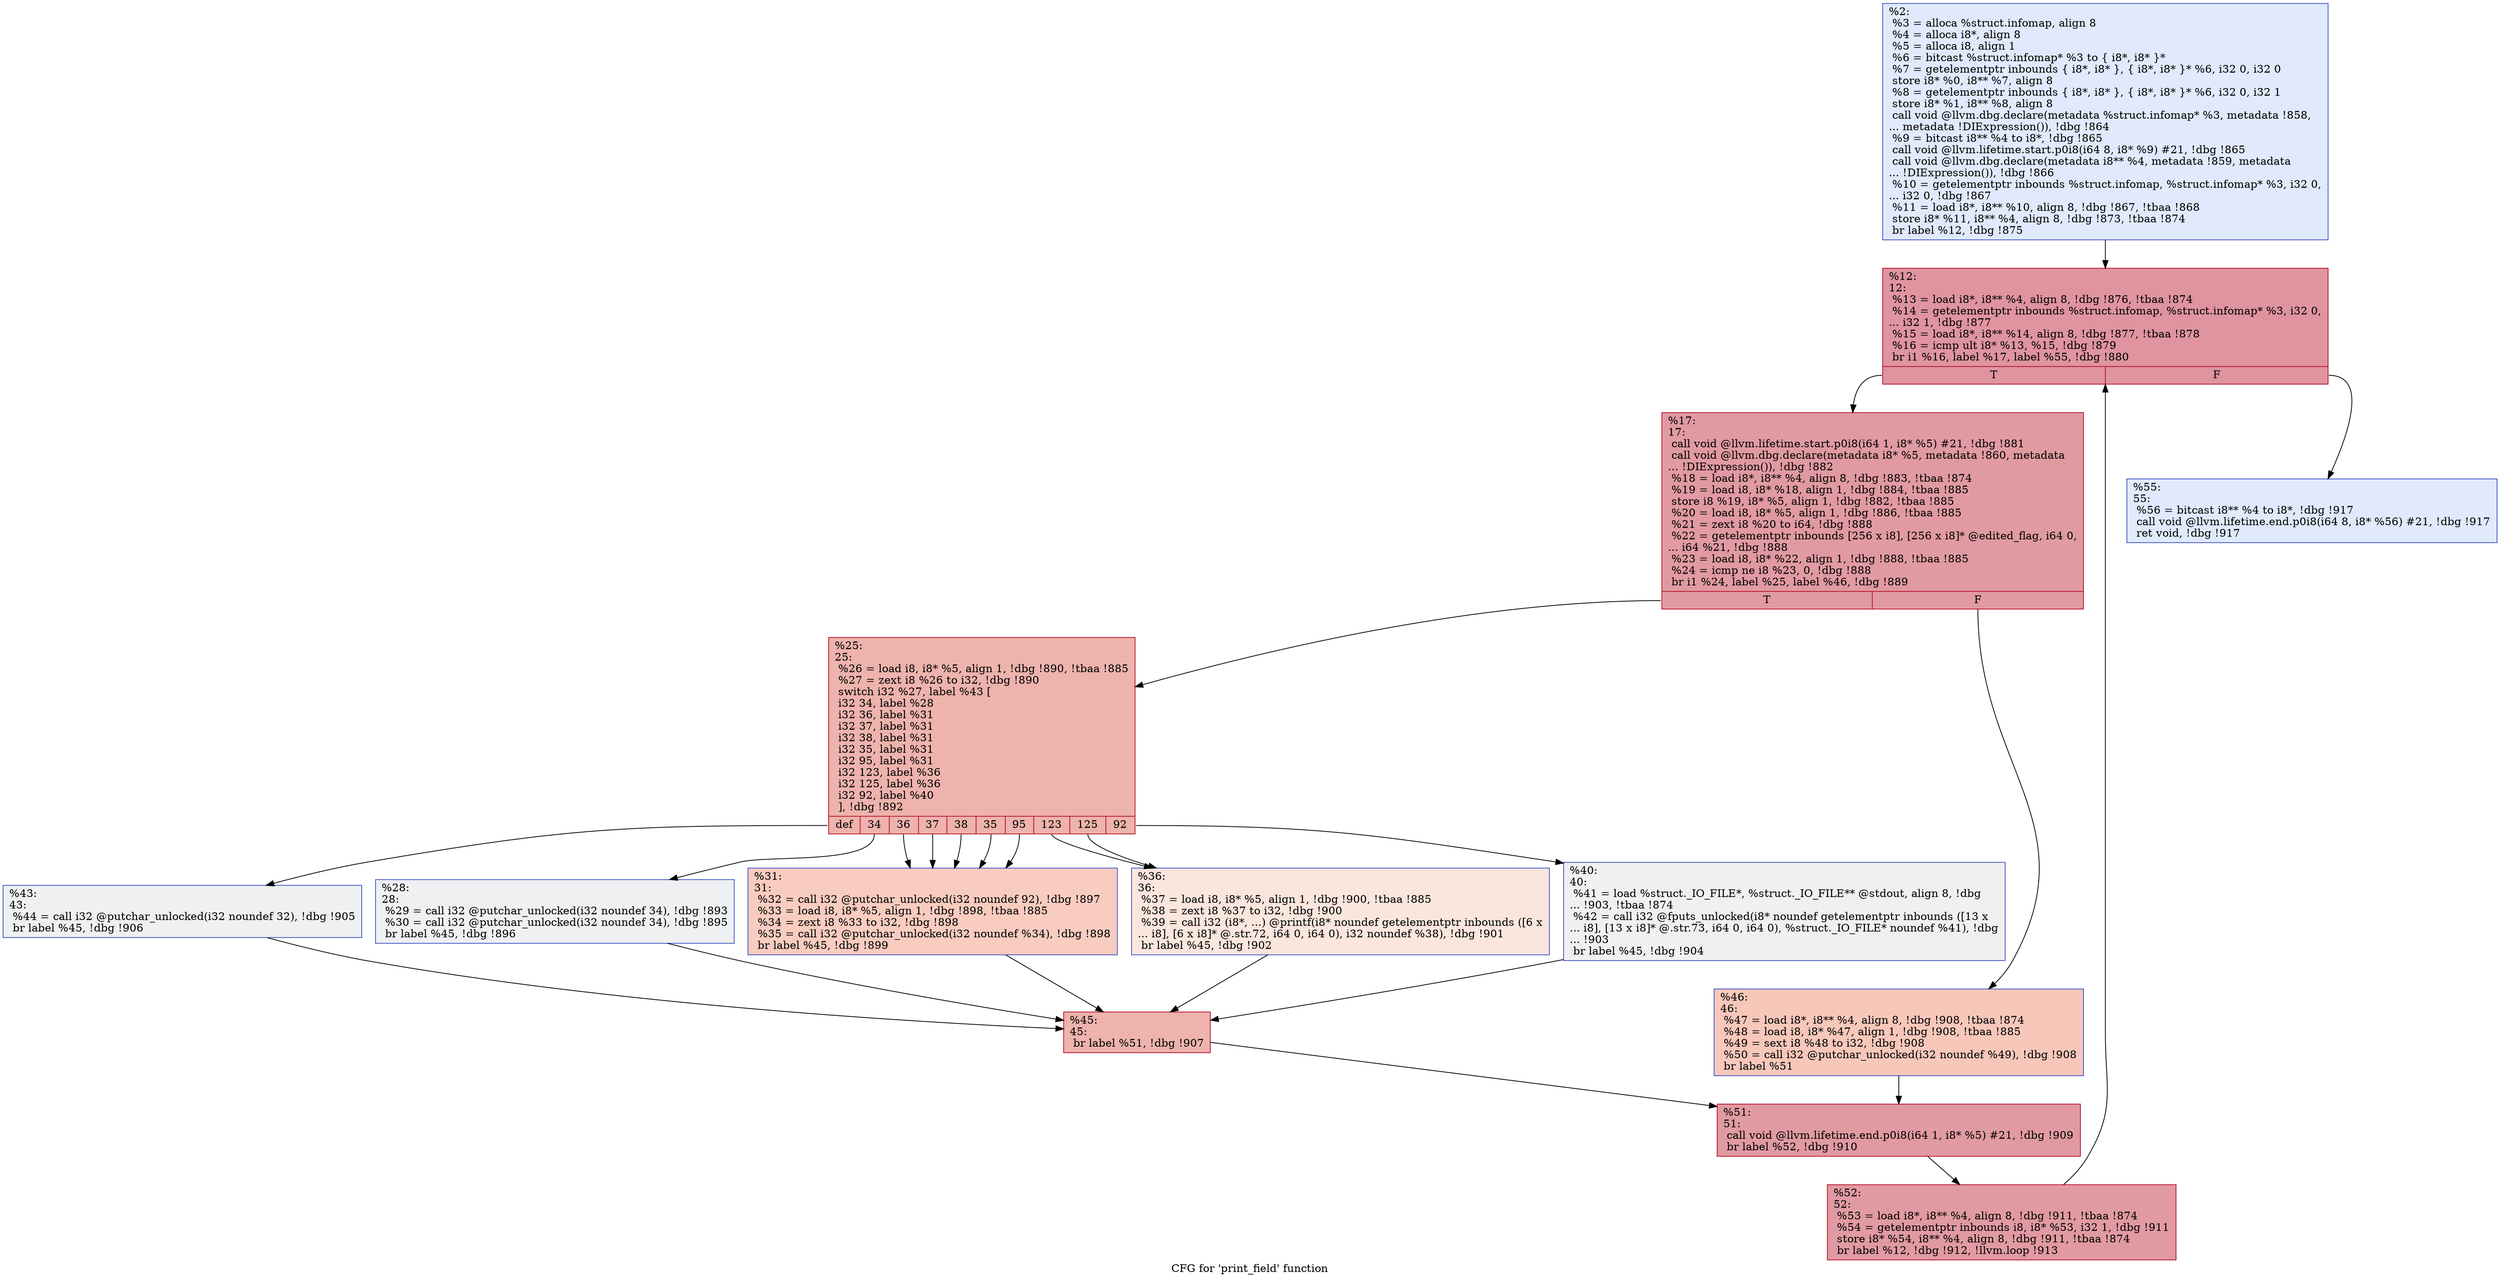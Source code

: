 digraph "CFG for 'print_field' function" {
	label="CFG for 'print_field' function";

	Node0x169a7e0 [shape=record,color="#3d50c3ff", style=filled, fillcolor="#b9d0f970",label="{%2:\l  %3 = alloca %struct.infomap, align 8\l  %4 = alloca i8*, align 8\l  %5 = alloca i8, align 1\l  %6 = bitcast %struct.infomap* %3 to \{ i8*, i8* \}*\l  %7 = getelementptr inbounds \{ i8*, i8* \}, \{ i8*, i8* \}* %6, i32 0, i32 0\l  store i8* %0, i8** %7, align 8\l  %8 = getelementptr inbounds \{ i8*, i8* \}, \{ i8*, i8* \}* %6, i32 0, i32 1\l  store i8* %1, i8** %8, align 8\l  call void @llvm.dbg.declare(metadata %struct.infomap* %3, metadata !858,\l... metadata !DIExpression()), !dbg !864\l  %9 = bitcast i8** %4 to i8*, !dbg !865\l  call void @llvm.lifetime.start.p0i8(i64 8, i8* %9) #21, !dbg !865\l  call void @llvm.dbg.declare(metadata i8** %4, metadata !859, metadata\l... !DIExpression()), !dbg !866\l  %10 = getelementptr inbounds %struct.infomap, %struct.infomap* %3, i32 0,\l... i32 0, !dbg !867\l  %11 = load i8*, i8** %10, align 8, !dbg !867, !tbaa !868\l  store i8* %11, i8** %4, align 8, !dbg !873, !tbaa !874\l  br label %12, !dbg !875\l}"];
	Node0x169a7e0 -> Node0x169a930;
	Node0x169a930 [shape=record,color="#b70d28ff", style=filled, fillcolor="#b70d2870",label="{%12:\l12:                                               \l  %13 = load i8*, i8** %4, align 8, !dbg !876, !tbaa !874\l  %14 = getelementptr inbounds %struct.infomap, %struct.infomap* %3, i32 0,\l... i32 1, !dbg !877\l  %15 = load i8*, i8** %14, align 8, !dbg !877, !tbaa !878\l  %16 = icmp ult i8* %13, %15, !dbg !879\l  br i1 %16, label %17, label %55, !dbg !880\l|{<s0>T|<s1>F}}"];
	Node0x169a930:s0 -> Node0x169a980;
	Node0x169a930:s1 -> Node0x169acf0;
	Node0x169a980 [shape=record,color="#b70d28ff", style=filled, fillcolor="#bb1b2c70",label="{%17:\l17:                                               \l  call void @llvm.lifetime.start.p0i8(i64 1, i8* %5) #21, !dbg !881\l  call void @llvm.dbg.declare(metadata i8* %5, metadata !860, metadata\l... !DIExpression()), !dbg !882\l  %18 = load i8*, i8** %4, align 8, !dbg !883, !tbaa !874\l  %19 = load i8, i8* %18, align 1, !dbg !884, !tbaa !885\l  store i8 %19, i8* %5, align 1, !dbg !882, !tbaa !885\l  %20 = load i8, i8* %5, align 1, !dbg !886, !tbaa !885\l  %21 = zext i8 %20 to i64, !dbg !888\l  %22 = getelementptr inbounds [256 x i8], [256 x i8]* @edited_flag, i64 0,\l... i64 %21, !dbg !888\l  %23 = load i8, i8* %22, align 1, !dbg !888, !tbaa !885\l  %24 = icmp ne i8 %23, 0, !dbg !888\l  br i1 %24, label %25, label %46, !dbg !889\l|{<s0>T|<s1>F}}"];
	Node0x169a980:s0 -> Node0x169a9d0;
	Node0x169a980:s1 -> Node0x169ac00;
	Node0x169a9d0 [shape=record,color="#b70d28ff", style=filled, fillcolor="#d6524470",label="{%25:\l25:                                               \l  %26 = load i8, i8* %5, align 1, !dbg !890, !tbaa !885\l  %27 = zext i8 %26 to i32, !dbg !890\l  switch i32 %27, label %43 [\l    i32 34, label %28\l    i32 36, label %31\l    i32 37, label %31\l    i32 38, label %31\l    i32 35, label %31\l    i32 95, label %31\l    i32 123, label %36\l    i32 125, label %36\l    i32 92, label %40\l  ], !dbg !892\l|{<s0>def|<s1>34|<s2>36|<s3>37|<s4>38|<s5>35|<s6>95|<s7>123|<s8>125|<s9>92}}"];
	Node0x169a9d0:s0 -> Node0x169ab60;
	Node0x169a9d0:s1 -> Node0x169aa20;
	Node0x169a9d0:s2 -> Node0x169aa70;
	Node0x169a9d0:s3 -> Node0x169aa70;
	Node0x169a9d0:s4 -> Node0x169aa70;
	Node0x169a9d0:s5 -> Node0x169aa70;
	Node0x169a9d0:s6 -> Node0x169aa70;
	Node0x169a9d0:s7 -> Node0x169aac0;
	Node0x169a9d0:s8 -> Node0x169aac0;
	Node0x169a9d0:s9 -> Node0x169ab10;
	Node0x169aa20 [shape=record,color="#3d50c3ff", style=filled, fillcolor="#d9dce170",label="{%28:\l28:                                               \l  %29 = call i32 @putchar_unlocked(i32 noundef 34), !dbg !893\l  %30 = call i32 @putchar_unlocked(i32 noundef 34), !dbg !895\l  br label %45, !dbg !896\l}"];
	Node0x169aa20 -> Node0x169abb0;
	Node0x169aa70 [shape=record,color="#3d50c3ff", style=filled, fillcolor="#f08b6e70",label="{%31:\l31:                                               \l  %32 = call i32 @putchar_unlocked(i32 noundef 92), !dbg !897\l  %33 = load i8, i8* %5, align 1, !dbg !898, !tbaa !885\l  %34 = zext i8 %33 to i32, !dbg !898\l  %35 = call i32 @putchar_unlocked(i32 noundef %34), !dbg !898\l  br label %45, !dbg !899\l}"];
	Node0x169aa70 -> Node0x169abb0;
	Node0x169aac0 [shape=record,color="#3d50c3ff", style=filled, fillcolor="#f3c7b170",label="{%36:\l36:                                               \l  %37 = load i8, i8* %5, align 1, !dbg !900, !tbaa !885\l  %38 = zext i8 %37 to i32, !dbg !900\l  %39 = call i32 (i8*, ...) @printf(i8* noundef getelementptr inbounds ([6 x\l... i8], [6 x i8]* @.str.72, i64 0, i64 0), i32 noundef %38), !dbg !901\l  br label %45, !dbg !902\l}"];
	Node0x169aac0 -> Node0x169abb0;
	Node0x169ab10 [shape=record,color="#3d50c3ff", style=filled, fillcolor="#d9dce170",label="{%40:\l40:                                               \l  %41 = load %struct._IO_FILE*, %struct._IO_FILE** @stdout, align 8, !dbg\l... !903, !tbaa !874\l  %42 = call i32 @fputs_unlocked(i8* noundef getelementptr inbounds ([13 x\l... i8], [13 x i8]* @.str.73, i64 0, i64 0), %struct._IO_FILE* noundef %41), !dbg\l... !903\l  br label %45, !dbg !904\l}"];
	Node0x169ab10 -> Node0x169abb0;
	Node0x169ab60 [shape=record,color="#3d50c3ff", style=filled, fillcolor="#d9dce170",label="{%43:\l43:                                               \l  %44 = call i32 @putchar_unlocked(i32 noundef 32), !dbg !905\l  br label %45, !dbg !906\l}"];
	Node0x169ab60 -> Node0x169abb0;
	Node0x169abb0 [shape=record,color="#b70d28ff", style=filled, fillcolor="#d6524470",label="{%45:\l45:                                               \l  br label %51, !dbg !907\l}"];
	Node0x169abb0 -> Node0x169ac50;
	Node0x169ac00 [shape=record,color="#3d50c3ff", style=filled, fillcolor="#ec7f6370",label="{%46:\l46:                                               \l  %47 = load i8*, i8** %4, align 8, !dbg !908, !tbaa !874\l  %48 = load i8, i8* %47, align 1, !dbg !908, !tbaa !885\l  %49 = sext i8 %48 to i32, !dbg !908\l  %50 = call i32 @putchar_unlocked(i32 noundef %49), !dbg !908\l  br label %51\l}"];
	Node0x169ac00 -> Node0x169ac50;
	Node0x169ac50 [shape=record,color="#b70d28ff", style=filled, fillcolor="#bb1b2c70",label="{%51:\l51:                                               \l  call void @llvm.lifetime.end.p0i8(i64 1, i8* %5) #21, !dbg !909\l  br label %52, !dbg !910\l}"];
	Node0x169ac50 -> Node0x169aca0;
	Node0x169aca0 [shape=record,color="#b70d28ff", style=filled, fillcolor="#bb1b2c70",label="{%52:\l52:                                               \l  %53 = load i8*, i8** %4, align 8, !dbg !911, !tbaa !874\l  %54 = getelementptr inbounds i8, i8* %53, i32 1, !dbg !911\l  store i8* %54, i8** %4, align 8, !dbg !911, !tbaa !874\l  br label %12, !dbg !912, !llvm.loop !913\l}"];
	Node0x169aca0 -> Node0x169a930;
	Node0x169acf0 [shape=record,color="#3d50c3ff", style=filled, fillcolor="#b9d0f970",label="{%55:\l55:                                               \l  %56 = bitcast i8** %4 to i8*, !dbg !917\l  call void @llvm.lifetime.end.p0i8(i64 8, i8* %56) #21, !dbg !917\l  ret void, !dbg !917\l}"];
}

